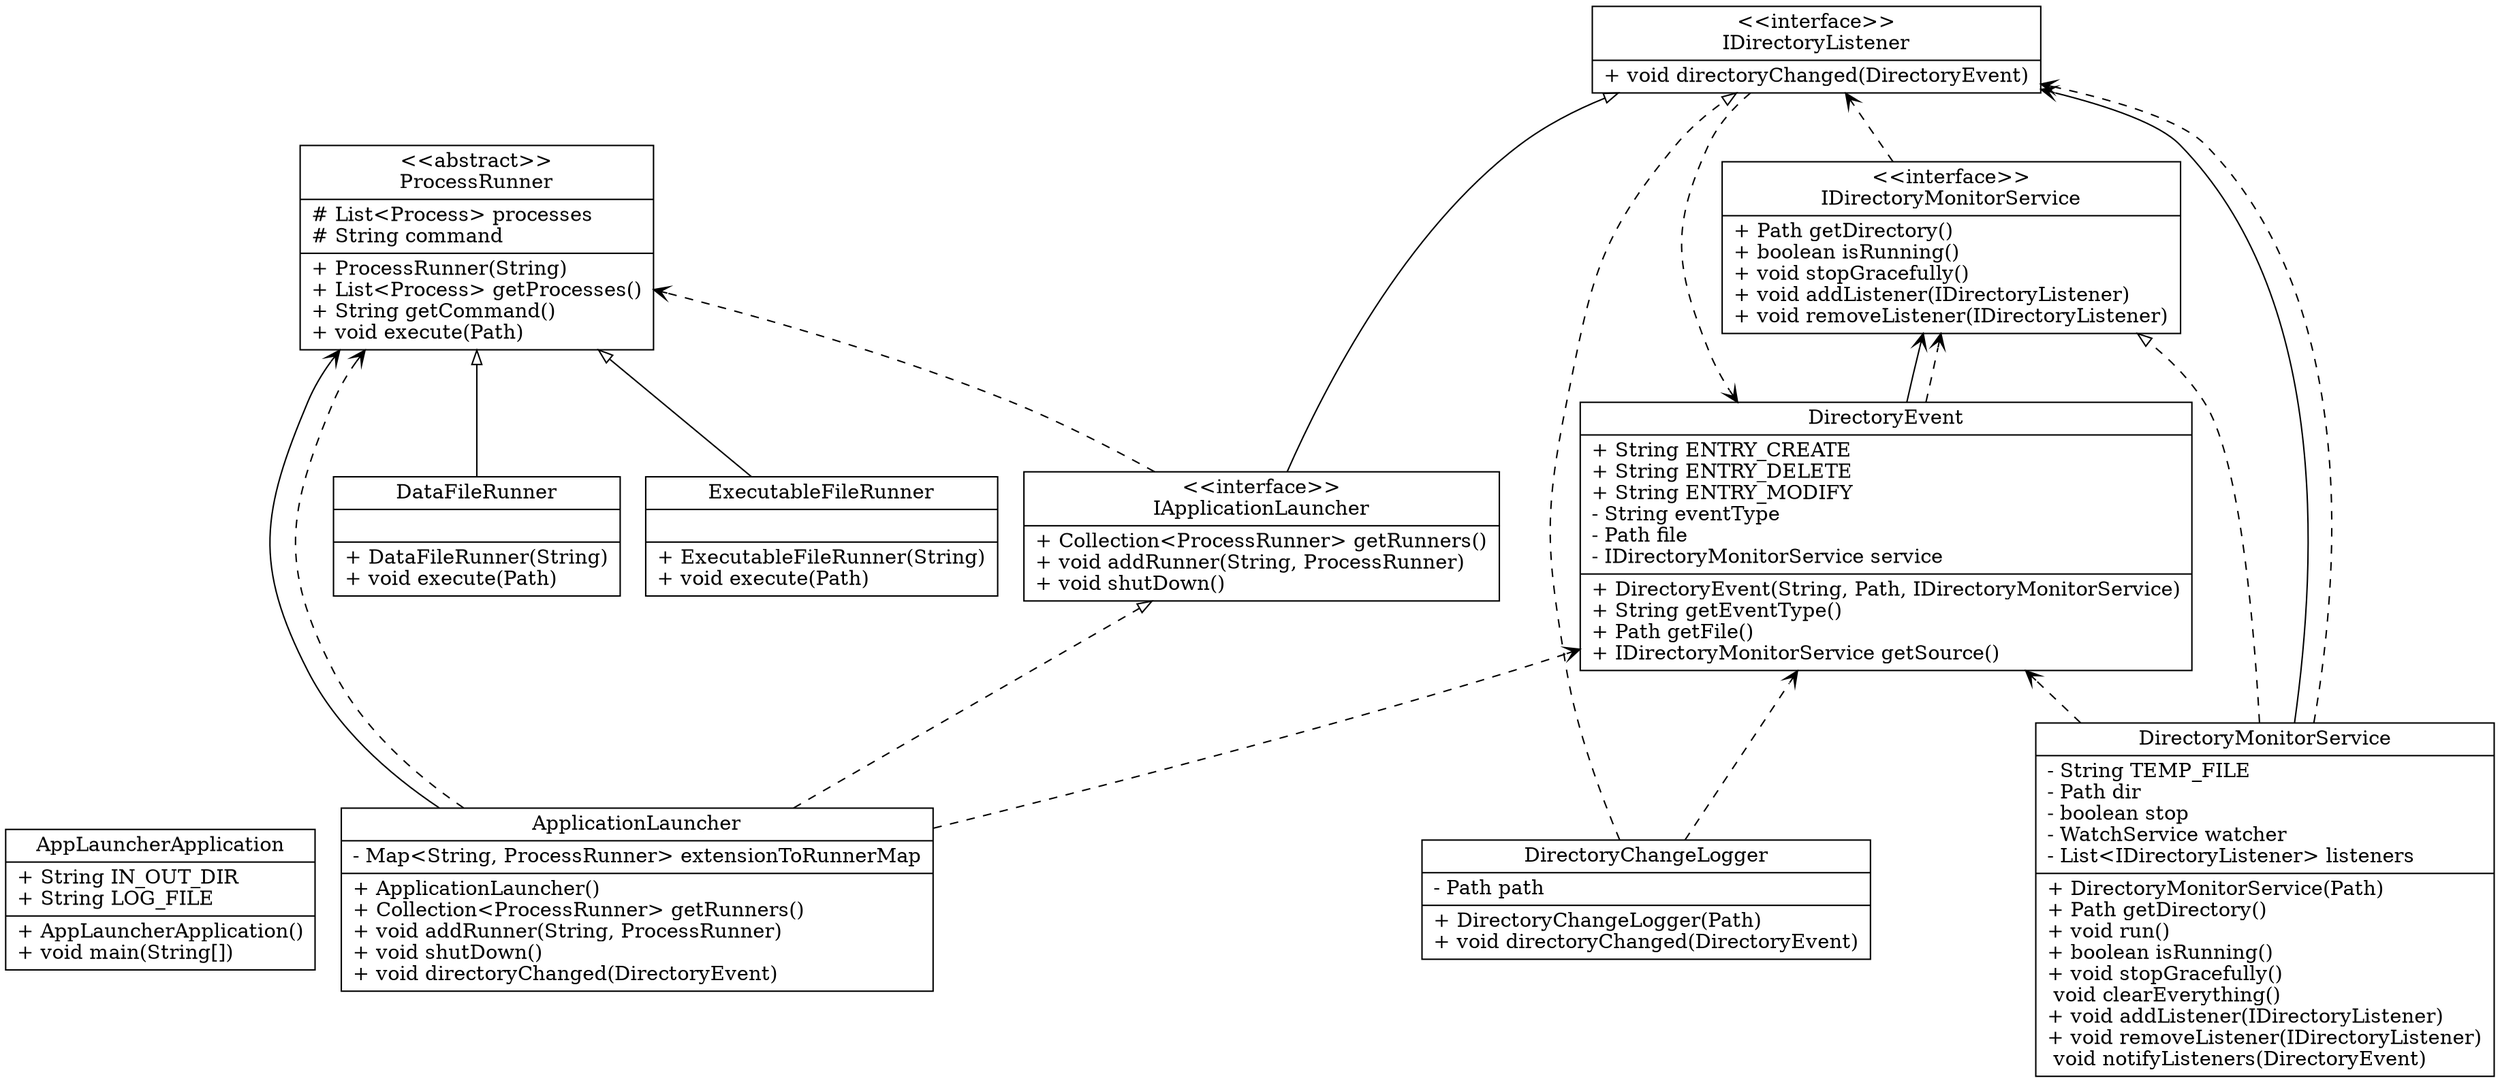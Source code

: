 digraph AppLauncher{
rankdir=BT;
AppLauncherApplication [
shape = "record",
label = "{AppLauncherApplication|+ String IN_OUT_DIR\l+ String LOG_FILE\l|+ AppLauncherApplication()\l+ void main(String[])\l}"
];
ApplicationLauncher [
shape = "record",
label = "{ApplicationLauncher|- Map\<String, ProcessRunner\> extensionToRunnerMap\l|+ ApplicationLauncher()\l+ Collection\<ProcessRunner\> getRunners()\l+ void addRunner(String, ProcessRunner)\l+ void shutDown()\l+ void directoryChanged(DirectoryEvent)\l}"
];
DataFileRunner [
shape = "record",
label = "{DataFileRunner||+ DataFileRunner(String)\l+ void execute(Path)\l}"
];
ProcessRunner [
shape = "record",
label = "{\<\<abstract\>\>\nProcessRunner|# List\<Process\> processes\l# String command\l|+ ProcessRunner(String)\l+ List\<Process\> getProcesses()\l+ String getCommand()\l+ void execute(Path)\l}"
];
DirectoryChangeLogger [
shape = "record",
label = "{DirectoryChangeLogger|- Path path\l|+ DirectoryChangeLogger(Path)\l+ void directoryChanged(DirectoryEvent)\l}"
];
DirectoryEvent [
shape = "record",
label = "{DirectoryEvent|+ String ENTRY_CREATE\l+ String ENTRY_DELETE\l+ String ENTRY_MODIFY\l- String eventType\l- Path file\l- IDirectoryMonitorService service\l|+ DirectoryEvent(String, Path, IDirectoryMonitorService)\l+ String getEventType()\l+ Path getFile()\l+ IDirectoryMonitorService getSource()\l}"
];
DirectoryMonitorService [
shape = "record",
label = "{DirectoryMonitorService|- String TEMP_FILE\l- Path dir\l- boolean stop\l- WatchService watcher\l- List\<IDirectoryListener\> listeners\l|+ DirectoryMonitorService(Path)\l+ Path getDirectory()\l+ void run()\l+ boolean isRunning()\l+ void stopGracefully()\l void clearEverything()\l+ void addListener(IDirectoryListener)\l+ void removeListener(IDirectoryListener)\l void notifyListeners(DirectoryEvent)\l}"
];
ExecutableFileRunner [
shape = "record",
label = "{ExecutableFileRunner||+ ExecutableFileRunner(String)\l+ void execute(Path)\l}"
];
IApplicationLauncher [
shape = "record",
label = "{\<\<interface\>\>\nIApplicationLauncher|+ Collection\<ProcessRunner\> getRunners()\l+ void addRunner(String, ProcessRunner)\l+ void shutDown()\l}"
];
IDirectoryListener [
shape = "record",
label = "{\<\<interface\>\>\nIDirectoryListener|+ void directoryChanged(DirectoryEvent)\l}"
];
IDirectoryMonitorService [
shape = "record",
label = "{\<\<interface\>\>\nIDirectoryMonitorService|+ Path getDirectory()\l+ boolean isRunning()\l+ void stopGracefully()\l+ void addListener(IDirectoryListener)\l+ void removeListener(IDirectoryListener)\l}"
];
ApplicationLauncher -> IApplicationLauncher [arrowhead="onormal", style="dashed"];
DataFileRunner -> ProcessRunner [arrowhead="onormal", style="solid"];
DirectoryChangeLogger -> IDirectoryListener [arrowhead="onormal", style="dashed"];
DirectoryMonitorService -> IDirectoryMonitorService [arrowhead="onormal", style="dashed"];
ExecutableFileRunner -> ProcessRunner [arrowhead="onormal", style="solid"];
IApplicationLauncher -> IDirectoryListener [arrowhead="onormal", style="solid"];
ApplicationLauncher -> ProcessRunner [arrowhead="vee", style="solid"];
ApplicationLauncher -> DirectoryEvent [arrowhead="vee", style="dashed"];
ApplicationLauncher -> ProcessRunner [arrowhead="vee", style="dashed"];
DirectoryChangeLogger -> DirectoryEvent [arrowhead="vee", style="dashed"];
DirectoryEvent -> IDirectoryMonitorService [arrowhead="vee", style="solid"];
DirectoryEvent -> IDirectoryMonitorService [arrowhead="vee", style="dashed"];
DirectoryMonitorService -> IDirectoryListener [arrowhead="vee", style="solid"];
DirectoryMonitorService -> DirectoryEvent [arrowhead="vee", style="dashed"];
DirectoryMonitorService -> IDirectoryListener [arrowhead="vee", style="dashed"];
IApplicationLauncher -> ProcessRunner [arrowhead="vee", style="dashed"];
IDirectoryListener -> DirectoryEvent [arrowhead="vee", style="dashed"];
IDirectoryMonitorService -> IDirectoryListener [arrowhead="vee", style="dashed"];
}
